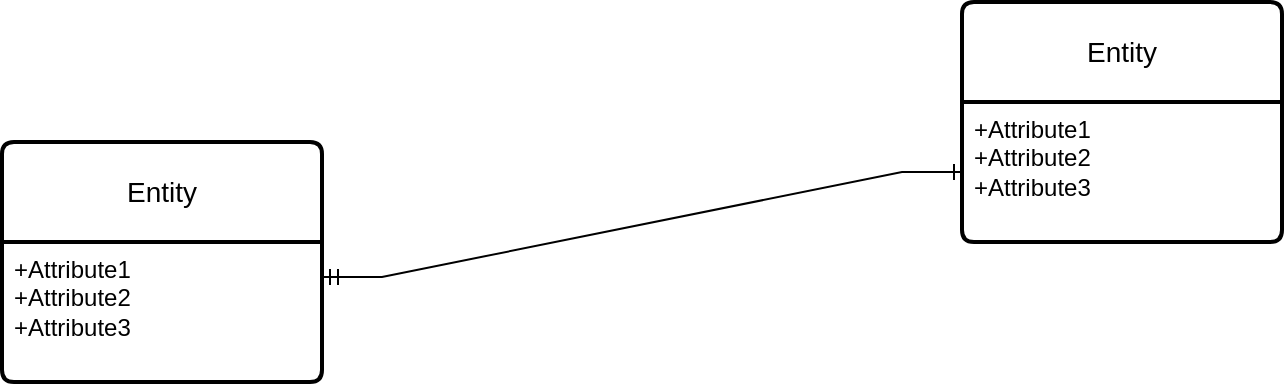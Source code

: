 <mxfile version="21.0.8" type="device"><diagram name="Page-1" id="KA2mZEldwO08KFVj9elx"><mxGraphModel dx="1114" dy="608" grid="1" gridSize="10" guides="1" tooltips="1" connect="1" arrows="1" fold="1" page="1" pageScale="1" pageWidth="850" pageHeight="1100" math="0" shadow="0"><root><mxCell id="0"/><mxCell id="1" parent="0"/><mxCell id="YHrU22KOO8mdmSo-Y3qF-31" value="Entity" style="swimlane;childLayout=stackLayout;horizontal=1;startSize=50;horizontalStack=0;rounded=1;fontSize=14;fontStyle=0;strokeWidth=2;resizeParent=0;resizeLast=1;shadow=0;dashed=0;align=center;arcSize=4;whiteSpace=wrap;html=1;" vertex="1" parent="1"><mxGeometry x="500" y="90" width="160" height="120" as="geometry"/></mxCell><mxCell id="YHrU22KOO8mdmSo-Y3qF-32" value="+Attribute1&#10;+Attribute2&#10;+Attribute3" style="align=left;strokeColor=none;fillColor=none;spacingLeft=4;fontSize=12;verticalAlign=top;resizable=0;rotatable=0;part=1;html=1;" vertex="1" parent="YHrU22KOO8mdmSo-Y3qF-31"><mxGeometry y="50" width="160" height="70" as="geometry"/></mxCell><mxCell id="YHrU22KOO8mdmSo-Y3qF-33" value="Entity" style="swimlane;childLayout=stackLayout;horizontal=1;startSize=50;horizontalStack=0;rounded=1;fontSize=14;fontStyle=0;strokeWidth=2;resizeParent=0;resizeLast=1;shadow=0;dashed=0;align=center;arcSize=4;whiteSpace=wrap;html=1;" vertex="1" parent="1"><mxGeometry x="20" y="160" width="160" height="120" as="geometry"/></mxCell><mxCell id="YHrU22KOO8mdmSo-Y3qF-34" value="+Attribute1&#10;+Attribute2&#10;+Attribute3" style="align=left;strokeColor=none;fillColor=none;spacingLeft=4;fontSize=12;verticalAlign=top;resizable=0;rotatable=0;part=1;html=1;" vertex="1" parent="YHrU22KOO8mdmSo-Y3qF-33"><mxGeometry y="50" width="160" height="70" as="geometry"/></mxCell><mxCell id="YHrU22KOO8mdmSo-Y3qF-35" value="" style="edgeStyle=entityRelationEdgeStyle;fontSize=12;html=1;endArrow=ERone;startArrow=ERmandOne;rounded=0;exitX=1;exitY=0.25;exitDx=0;exitDy=0;entryX=0;entryY=0.5;entryDx=0;entryDy=0;endFill=0;" edge="1" parent="1" source="YHrU22KOO8mdmSo-Y3qF-34" target="YHrU22KOO8mdmSo-Y3qF-32"><mxGeometry width="100" height="100" relative="1" as="geometry"><mxPoint x="380" y="400" as="sourcePoint"/><mxPoint x="480" y="300" as="targetPoint"/></mxGeometry></mxCell></root></mxGraphModel></diagram></mxfile>